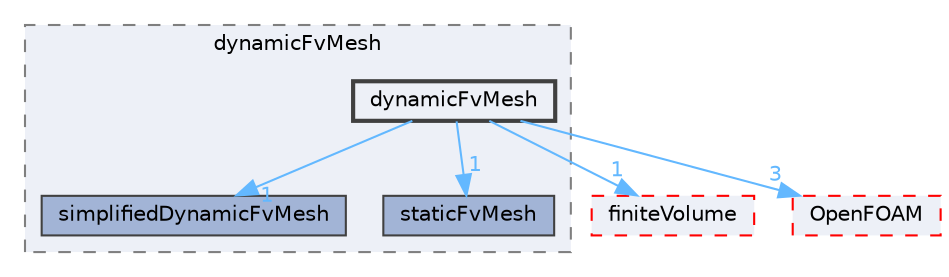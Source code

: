 digraph "src/dynamicFvMesh/dynamicFvMesh"
{
 // LATEX_PDF_SIZE
  bgcolor="transparent";
  edge [fontname=Helvetica,fontsize=10,labelfontname=Helvetica,labelfontsize=10];
  node [fontname=Helvetica,fontsize=10,shape=box,height=0.2,width=0.4];
  compound=true
  subgraph clusterdir_7045e8b584c9485727394e576736d39b {
    graph [ bgcolor="#edf0f7", pencolor="grey50", label="dynamicFvMesh", fontname=Helvetica,fontsize=10 style="filled,dashed", URL="dir_7045e8b584c9485727394e576736d39b.html",tooltip=""]
  dir_4fcb75178d1f45b7a7c15270050e3f61 [label="simplifiedDynamicFvMesh", fillcolor="#a2b4d6", color="grey25", style="filled", URL="dir_4fcb75178d1f45b7a7c15270050e3f61.html",tooltip=""];
  dir_eded06f46fdf46c9af0ab08b9ffdb7c0 [label="staticFvMesh", fillcolor="#a2b4d6", color="grey25", style="filled", URL="dir_eded06f46fdf46c9af0ab08b9ffdb7c0.html",tooltip=""];
  dir_facaccb758646efcf999676c3b1260b0 [label="dynamicFvMesh", fillcolor="#edf0f7", color="grey25", style="filled,bold", URL="dir_facaccb758646efcf999676c3b1260b0.html",tooltip=""];
  }
  dir_9bd15774b555cf7259a6fa18f99fe99b [label="finiteVolume", fillcolor="#edf0f7", color="red", style="filled,dashed", URL="dir_9bd15774b555cf7259a6fa18f99fe99b.html",tooltip=""];
  dir_c5473ff19b20e6ec4dfe5c310b3778a8 [label="OpenFOAM", fillcolor="#edf0f7", color="red", style="filled,dashed", URL="dir_c5473ff19b20e6ec4dfe5c310b3778a8.html",tooltip=""];
  dir_facaccb758646efcf999676c3b1260b0->dir_4fcb75178d1f45b7a7c15270050e3f61 [headlabel="1", labeldistance=1.5 headhref="dir_001078_003539.html" href="dir_001078_003539.html" color="steelblue1" fontcolor="steelblue1"];
  dir_facaccb758646efcf999676c3b1260b0->dir_9bd15774b555cf7259a6fa18f99fe99b [headlabel="1", labeldistance=1.5 headhref="dir_001078_001387.html" href="dir_001078_001387.html" color="steelblue1" fontcolor="steelblue1"];
  dir_facaccb758646efcf999676c3b1260b0->dir_c5473ff19b20e6ec4dfe5c310b3778a8 [headlabel="3", labeldistance=1.5 headhref="dir_001078_002695.html" href="dir_001078_002695.html" color="steelblue1" fontcolor="steelblue1"];
  dir_facaccb758646efcf999676c3b1260b0->dir_eded06f46fdf46c9af0ab08b9ffdb7c0 [headlabel="1", labeldistance=1.5 headhref="dir_001078_003757.html" href="dir_001078_003757.html" color="steelblue1" fontcolor="steelblue1"];
}
